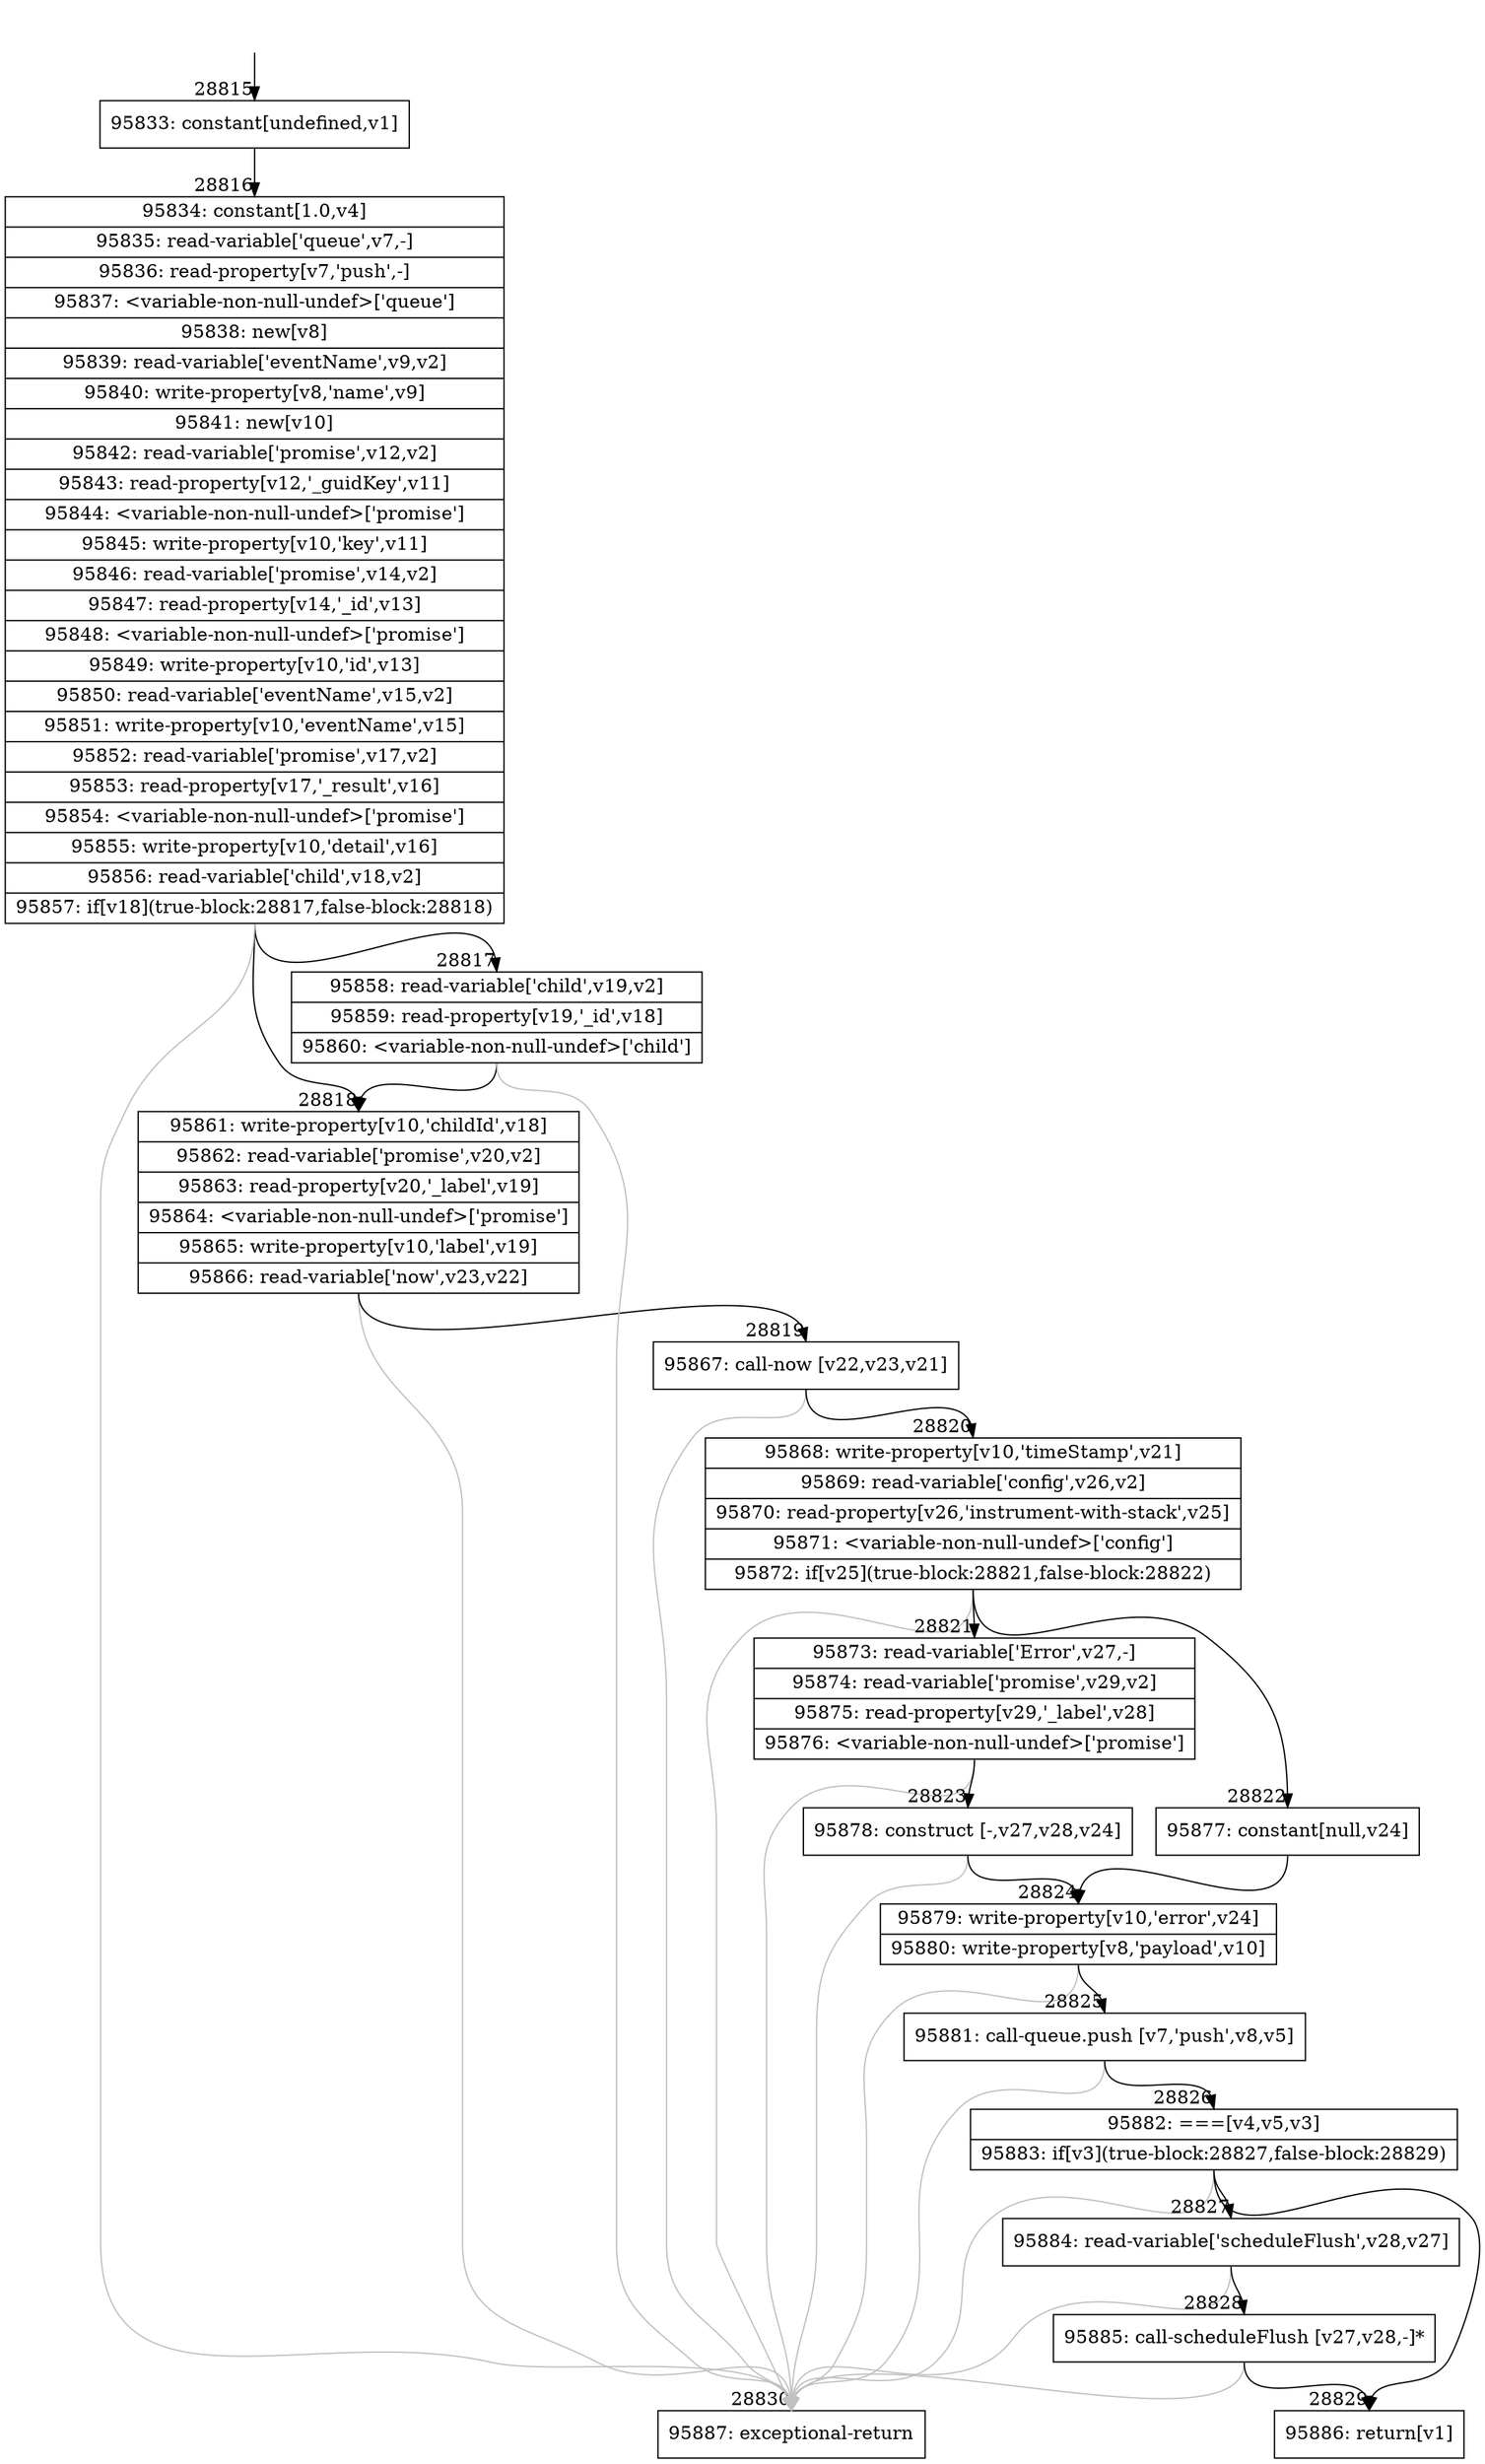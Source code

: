 digraph {
rankdir="TD"
BB_entry2543[shape=none,label=""];
BB_entry2543 -> BB28815 [tailport=s, headport=n, headlabel="    28815"]
BB28815 [shape=record label="{95833: constant[undefined,v1]}" ] 
BB28815 -> BB28816 [tailport=s, headport=n, headlabel="      28816"]
BB28816 [shape=record label="{95834: constant[1.0,v4]|95835: read-variable['queue',v7,-]|95836: read-property[v7,'push',-]|95837: \<variable-non-null-undef\>['queue']|95838: new[v8]|95839: read-variable['eventName',v9,v2]|95840: write-property[v8,'name',v9]|95841: new[v10]|95842: read-variable['promise',v12,v2]|95843: read-property[v12,'_guidKey',v11]|95844: \<variable-non-null-undef\>['promise']|95845: write-property[v10,'key',v11]|95846: read-variable['promise',v14,v2]|95847: read-property[v14,'_id',v13]|95848: \<variable-non-null-undef\>['promise']|95849: write-property[v10,'id',v13]|95850: read-variable['eventName',v15,v2]|95851: write-property[v10,'eventName',v15]|95852: read-variable['promise',v17,v2]|95853: read-property[v17,'_result',v16]|95854: \<variable-non-null-undef\>['promise']|95855: write-property[v10,'detail',v16]|95856: read-variable['child',v18,v2]|95857: if[v18](true-block:28817,false-block:28818)}" ] 
BB28816 -> BB28818 [tailport=s, headport=n, headlabel="      28818"]
BB28816 -> BB28817 [tailport=s, headport=n, headlabel="      28817"]
BB28816 -> BB28830 [tailport=s, headport=n, color=gray, headlabel="      28830"]
BB28817 [shape=record label="{95858: read-variable['child',v19,v2]|95859: read-property[v19,'_id',v18]|95860: \<variable-non-null-undef\>['child']}" ] 
BB28817 -> BB28818 [tailport=s, headport=n]
BB28817 -> BB28830 [tailport=s, headport=n, color=gray]
BB28818 [shape=record label="{95861: write-property[v10,'childId',v18]|95862: read-variable['promise',v20,v2]|95863: read-property[v20,'_label',v19]|95864: \<variable-non-null-undef\>['promise']|95865: write-property[v10,'label',v19]|95866: read-variable['now',v23,v22]}" ] 
BB28818 -> BB28819 [tailport=s, headport=n, headlabel="      28819"]
BB28818 -> BB28830 [tailport=s, headport=n, color=gray]
BB28819 [shape=record label="{95867: call-now [v22,v23,v21]}" ] 
BB28819 -> BB28820 [tailport=s, headport=n, headlabel="      28820"]
BB28819 -> BB28830 [tailport=s, headport=n, color=gray]
BB28820 [shape=record label="{95868: write-property[v10,'timeStamp',v21]|95869: read-variable['config',v26,v2]|95870: read-property[v26,'instrument-with-stack',v25]|95871: \<variable-non-null-undef\>['config']|95872: if[v25](true-block:28821,false-block:28822)}" ] 
BB28820 -> BB28821 [tailport=s, headport=n, headlabel="      28821"]
BB28820 -> BB28822 [tailport=s, headport=n, headlabel="      28822"]
BB28820 -> BB28830 [tailport=s, headport=n, color=gray]
BB28821 [shape=record label="{95873: read-variable['Error',v27,-]|95874: read-variable['promise',v29,v2]|95875: read-property[v29,'_label',v28]|95876: \<variable-non-null-undef\>['promise']}" ] 
BB28821 -> BB28823 [tailport=s, headport=n, headlabel="      28823"]
BB28821 -> BB28830 [tailport=s, headport=n, color=gray]
BB28822 [shape=record label="{95877: constant[null,v24]}" ] 
BB28822 -> BB28824 [tailport=s, headport=n, headlabel="      28824"]
BB28823 [shape=record label="{95878: construct [-,v27,v28,v24]}" ] 
BB28823 -> BB28824 [tailport=s, headport=n]
BB28823 -> BB28830 [tailport=s, headport=n, color=gray]
BB28824 [shape=record label="{95879: write-property[v10,'error',v24]|95880: write-property[v8,'payload',v10]}" ] 
BB28824 -> BB28825 [tailport=s, headport=n, headlabel="      28825"]
BB28824 -> BB28830 [tailport=s, headport=n, color=gray]
BB28825 [shape=record label="{95881: call-queue.push [v7,'push',v8,v5]}" ] 
BB28825 -> BB28826 [tailport=s, headport=n, headlabel="      28826"]
BB28825 -> BB28830 [tailport=s, headport=n, color=gray]
BB28826 [shape=record label="{95882: ===[v4,v5,v3]|95883: if[v3](true-block:28827,false-block:28829)}" ] 
BB28826 -> BB28827 [tailport=s, headport=n, headlabel="      28827"]
BB28826 -> BB28829 [tailport=s, headport=n, headlabel="      28829"]
BB28826 -> BB28830 [tailport=s, headport=n, color=gray]
BB28827 [shape=record label="{95884: read-variable['scheduleFlush',v28,v27]}" ] 
BB28827 -> BB28828 [tailport=s, headport=n, headlabel="      28828"]
BB28827 -> BB28830 [tailport=s, headport=n, color=gray]
BB28828 [shape=record label="{95885: call-scheduleFlush [v27,v28,-]*}" ] 
BB28828 -> BB28829 [tailport=s, headport=n]
BB28828 -> BB28830 [tailport=s, headport=n, color=gray]
BB28829 [shape=record label="{95886: return[v1]}" ] 
BB28830 [shape=record label="{95887: exceptional-return}" ] 
//#$~ 51616
}

